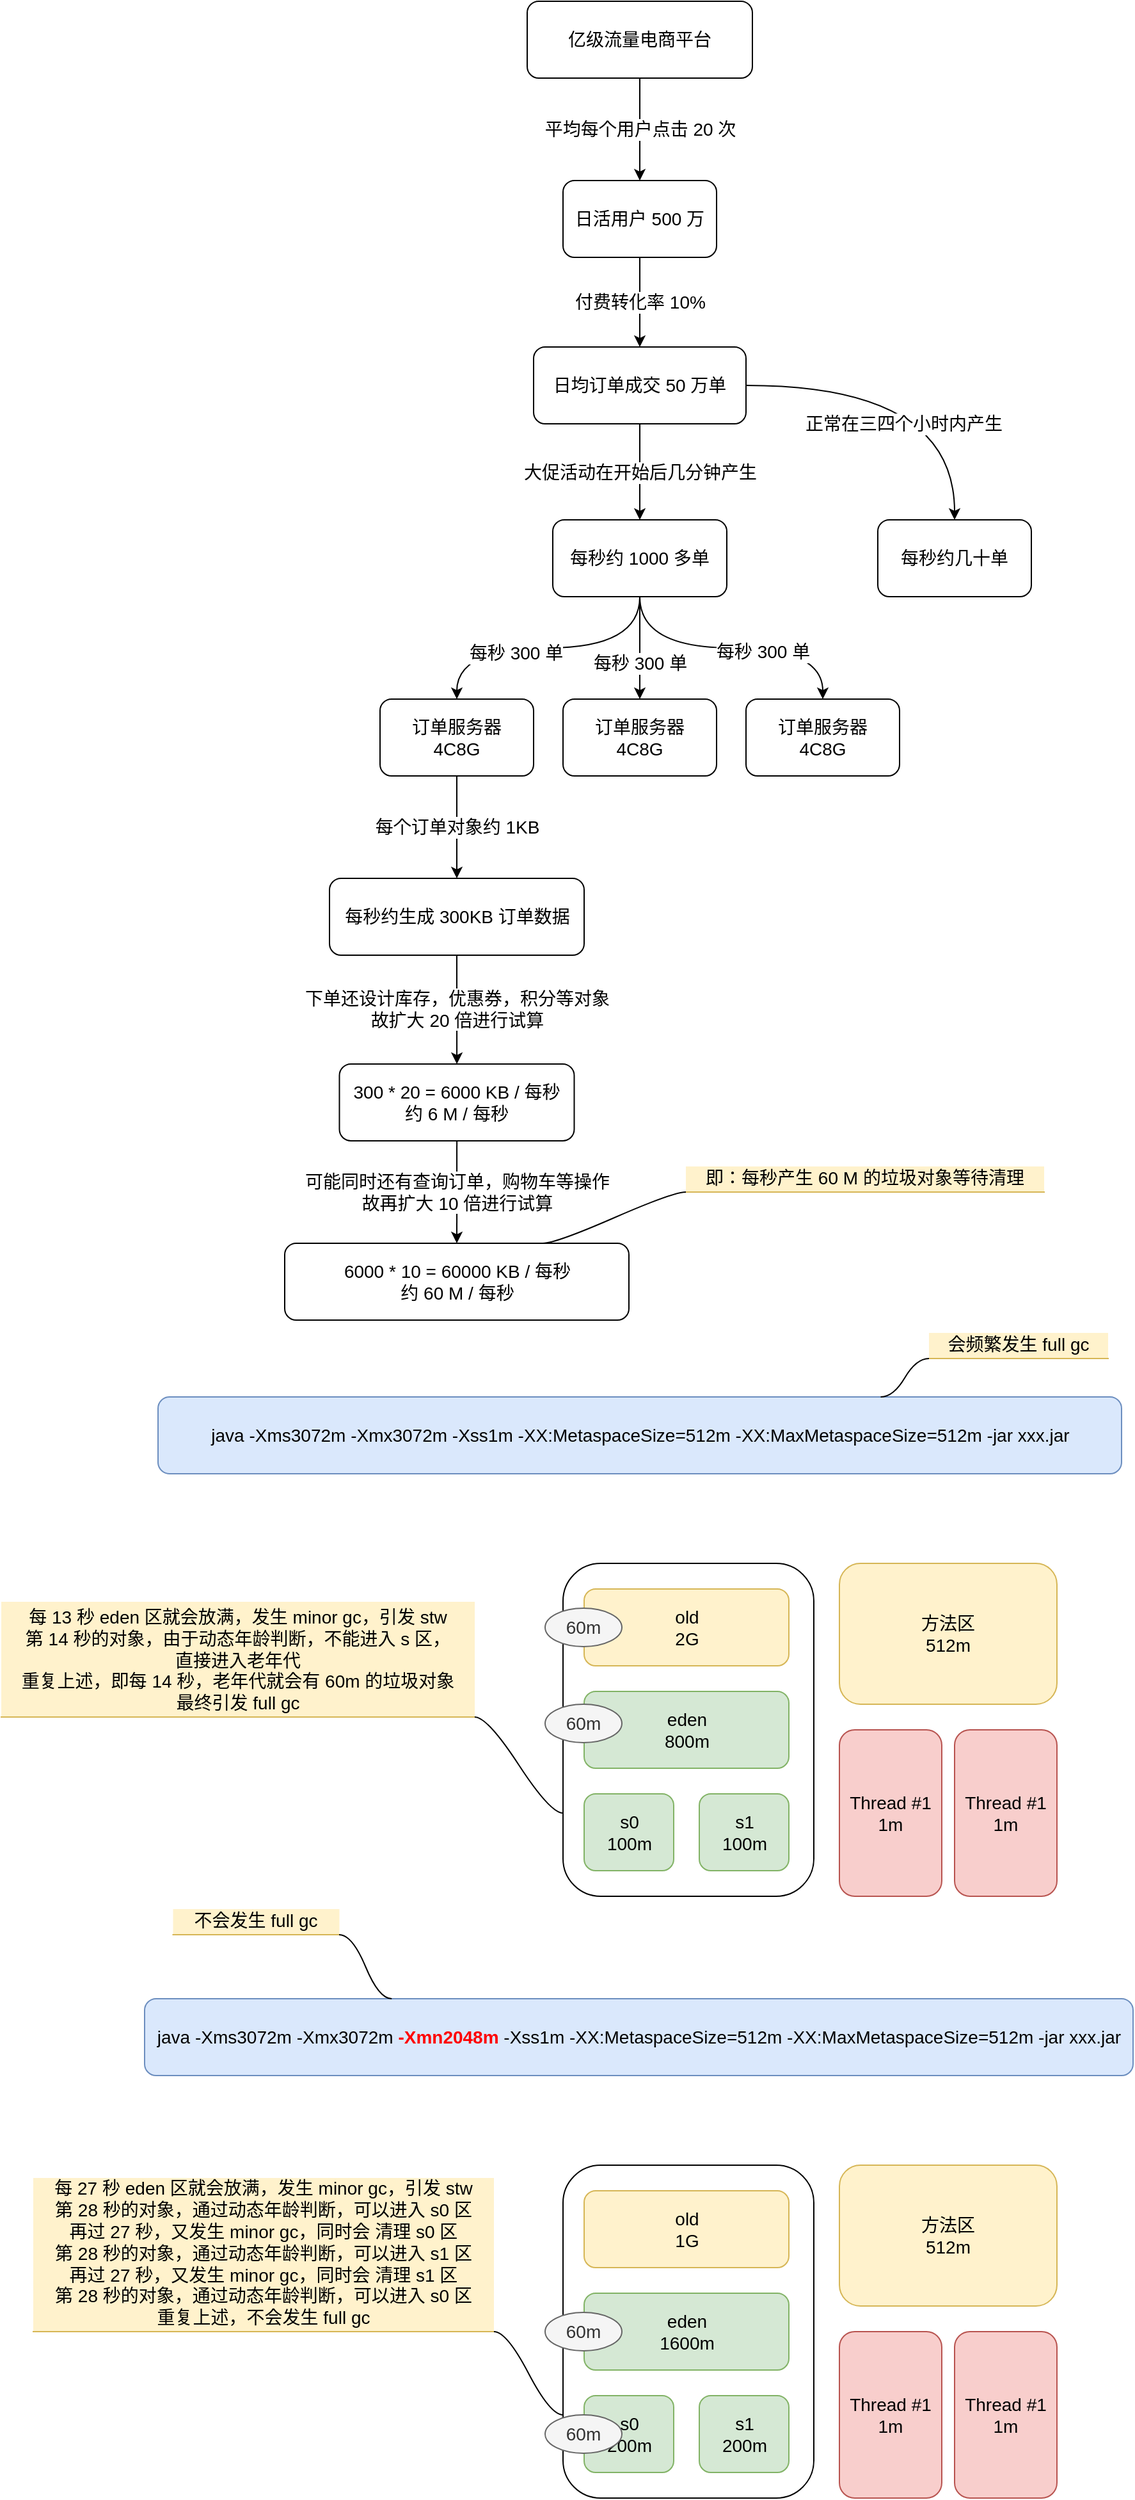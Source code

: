 <mxfile version="18.2.0" type="github">
  <diagram id="Av8gOdfz92jW5SdK9xdu" name="Page-1">
    <mxGraphModel dx="2013" dy="738" grid="1" gridSize="10" guides="1" tooltips="1" connect="1" arrows="1" fold="1" page="1" pageScale="1" pageWidth="827" pageHeight="1169" math="0" shadow="0">
      <root>
        <mxCell id="0" />
        <mxCell id="1" parent="0" />
        <mxCell id="JW9MqYBJTLgA_z4XFz4W-38" value="" style="rounded=1;whiteSpace=wrap;html=1;shadow=0;labelBackgroundColor=none;fontSize=14;fontColor=#000000;fillColor=default;gradientColor=none;" vertex="1" parent="1">
          <mxGeometry x="354" y="1340" width="196" height="260" as="geometry" />
        </mxCell>
        <mxCell id="JW9MqYBJTLgA_z4XFz4W-3" value="平均每个用户点击 20 次" style="edgeStyle=orthogonalEdgeStyle;rounded=0;orthogonalLoop=1;jettySize=auto;html=1;fontSize=14;fontColor=#000000;" edge="1" parent="1" source="JW9MqYBJTLgA_z4XFz4W-1" target="JW9MqYBJTLgA_z4XFz4W-2">
          <mxGeometry relative="1" as="geometry" />
        </mxCell>
        <mxCell id="JW9MqYBJTLgA_z4XFz4W-1" value="亿级流量电商平台" style="rounded=1;whiteSpace=wrap;html=1;shadow=0;labelBackgroundColor=none;fontSize=14;fontColor=#000000;fillColor=default;gradientColor=none;" vertex="1" parent="1">
          <mxGeometry x="326" y="120" width="176" height="60" as="geometry" />
        </mxCell>
        <mxCell id="JW9MqYBJTLgA_z4XFz4W-5" value="付费转化率 10%" style="edgeStyle=orthogonalEdgeStyle;rounded=0;orthogonalLoop=1;jettySize=auto;html=1;fontSize=14;fontColor=#000000;" edge="1" parent="1" source="JW9MqYBJTLgA_z4XFz4W-2" target="JW9MqYBJTLgA_z4XFz4W-4">
          <mxGeometry relative="1" as="geometry" />
        </mxCell>
        <mxCell id="JW9MqYBJTLgA_z4XFz4W-2" value="日活用户 500 万" style="whiteSpace=wrap;html=1;fontSize=14;fontColor=#000000;rounded=1;shadow=0;labelBackgroundColor=none;gradientColor=none;" vertex="1" parent="1">
          <mxGeometry x="354" y="260" width="120" height="60" as="geometry" />
        </mxCell>
        <mxCell id="JW9MqYBJTLgA_z4XFz4W-7" value="正常在三四个小时内产生" style="edgeStyle=orthogonalEdgeStyle;rounded=0;orthogonalLoop=1;jettySize=auto;html=1;fontSize=14;fontColor=#000000;curved=1;" edge="1" parent="1" source="JW9MqYBJTLgA_z4XFz4W-4" target="JW9MqYBJTLgA_z4XFz4W-6">
          <mxGeometry x="-0.082" y="-30" relative="1" as="geometry">
            <mxPoint as="offset" />
          </mxGeometry>
        </mxCell>
        <mxCell id="JW9MqYBJTLgA_z4XFz4W-9" value="大促活动在开始后几分钟产生" style="edgeStyle=orthogonalEdgeStyle;curved=1;rounded=0;orthogonalLoop=1;jettySize=auto;html=1;fontSize=14;fontColor=#000000;" edge="1" parent="1" source="JW9MqYBJTLgA_z4XFz4W-4" target="JW9MqYBJTLgA_z4XFz4W-8">
          <mxGeometry relative="1" as="geometry" />
        </mxCell>
        <mxCell id="JW9MqYBJTLgA_z4XFz4W-4" value="日均订单成交 50 万单" style="whiteSpace=wrap;html=1;fontSize=14;fontColor=#000000;rounded=1;shadow=0;labelBackgroundColor=none;gradientColor=none;" vertex="1" parent="1">
          <mxGeometry x="331" y="390" width="166" height="60" as="geometry" />
        </mxCell>
        <mxCell id="JW9MqYBJTLgA_z4XFz4W-6" value="每秒约几十单" style="whiteSpace=wrap;html=1;fontSize=14;fontColor=#000000;rounded=1;shadow=0;labelBackgroundColor=none;gradientColor=none;" vertex="1" parent="1">
          <mxGeometry x="600" y="525" width="120" height="60" as="geometry" />
        </mxCell>
        <mxCell id="JW9MqYBJTLgA_z4XFz4W-11" value="" style="edgeStyle=orthogonalEdgeStyle;curved=1;rounded=0;orthogonalLoop=1;jettySize=auto;html=1;fontSize=14;fontColor=#000000;exitX=0.5;exitY=1;exitDx=0;exitDy=0;" edge="1" parent="1" source="JW9MqYBJTLgA_z4XFz4W-8" target="JW9MqYBJTLgA_z4XFz4W-10">
          <mxGeometry relative="1" as="geometry" />
        </mxCell>
        <mxCell id="JW9MqYBJTLgA_z4XFz4W-16" value="每秒 300 单" style="edgeLabel;html=1;align=center;verticalAlign=middle;resizable=0;points=[];fontSize=14;fontColor=#000000;" vertex="1" connectable="0" parent="JW9MqYBJTLgA_z4XFz4W-11">
          <mxGeometry x="0.229" y="4" relative="1" as="geometry">
            <mxPoint as="offset" />
          </mxGeometry>
        </mxCell>
        <mxCell id="JW9MqYBJTLgA_z4XFz4W-13" style="edgeStyle=orthogonalEdgeStyle;curved=1;rounded=0;orthogonalLoop=1;jettySize=auto;html=1;exitX=0.5;exitY=1;exitDx=0;exitDy=0;entryX=0.5;entryY=0;entryDx=0;entryDy=0;fontSize=14;fontColor=#000000;" edge="1" parent="1" source="JW9MqYBJTLgA_z4XFz4W-8" target="JW9MqYBJTLgA_z4XFz4W-12">
          <mxGeometry relative="1" as="geometry" />
        </mxCell>
        <mxCell id="JW9MqYBJTLgA_z4XFz4W-18" value="每秒 300 单" style="edgeLabel;html=1;align=center;verticalAlign=middle;resizable=0;points=[];fontSize=14;fontColor=#000000;" vertex="1" connectable="0" parent="JW9MqYBJTLgA_z4XFz4W-13">
          <mxGeometry x="0.287" relative="1" as="geometry">
            <mxPoint as="offset" />
          </mxGeometry>
        </mxCell>
        <mxCell id="JW9MqYBJTLgA_z4XFz4W-15" value="" style="edgeStyle=orthogonalEdgeStyle;curved=1;rounded=0;orthogonalLoop=1;jettySize=auto;html=1;fontSize=14;fontColor=#000000;exitX=0.5;exitY=1;exitDx=0;exitDy=0;" edge="1" parent="1" source="JW9MqYBJTLgA_z4XFz4W-8" target="JW9MqYBJTLgA_z4XFz4W-14">
          <mxGeometry relative="1" as="geometry" />
        </mxCell>
        <mxCell id="JW9MqYBJTLgA_z4XFz4W-17" value="每秒 300 单" style="edgeLabel;html=1;align=center;verticalAlign=middle;resizable=0;points=[];fontSize=14;fontColor=#000000;" vertex="1" connectable="0" parent="JW9MqYBJTLgA_z4XFz4W-15">
          <mxGeometry x="-0.067" y="-2" relative="1" as="geometry">
            <mxPoint x="32" y="1" as="offset" />
          </mxGeometry>
        </mxCell>
        <mxCell id="JW9MqYBJTLgA_z4XFz4W-8" value="每秒约 1000 多单" style="whiteSpace=wrap;html=1;fontSize=14;fontColor=#000000;rounded=1;shadow=0;labelBackgroundColor=none;gradientColor=none;" vertex="1" parent="1">
          <mxGeometry x="346" y="525" width="136" height="60" as="geometry" />
        </mxCell>
        <mxCell id="JW9MqYBJTLgA_z4XFz4W-20" value="每个订单对象约 1KB" style="edgeStyle=orthogonalEdgeStyle;curved=1;rounded=0;orthogonalLoop=1;jettySize=auto;html=1;fontSize=14;fontColor=#000000;" edge="1" parent="1" source="JW9MqYBJTLgA_z4XFz4W-10" target="JW9MqYBJTLgA_z4XFz4W-19">
          <mxGeometry relative="1" as="geometry" />
        </mxCell>
        <mxCell id="JW9MqYBJTLgA_z4XFz4W-10" value="订单服务器&lt;br&gt;4C8G" style="whiteSpace=wrap;html=1;fontSize=14;fontColor=#000000;rounded=1;shadow=0;labelBackgroundColor=none;gradientColor=none;" vertex="1" parent="1">
          <mxGeometry x="211" y="665" width="120" height="60" as="geometry" />
        </mxCell>
        <mxCell id="JW9MqYBJTLgA_z4XFz4W-12" value="订单服务器&lt;br&gt;4C8G" style="whiteSpace=wrap;html=1;fontSize=14;fontColor=#000000;rounded=1;shadow=0;labelBackgroundColor=none;gradientColor=none;" vertex="1" parent="1">
          <mxGeometry x="354" y="665" width="120" height="60" as="geometry" />
        </mxCell>
        <mxCell id="JW9MqYBJTLgA_z4XFz4W-14" value="&lt;span style=&quot;&quot;&gt;订单服务器&lt;/span&gt;&lt;br style=&quot;&quot;&gt;&lt;span style=&quot;&quot;&gt;4C8G&lt;/span&gt;" style="whiteSpace=wrap;html=1;fontSize=14;fontColor=#000000;rounded=1;shadow=0;labelBackgroundColor=none;gradientColor=none;" vertex="1" parent="1">
          <mxGeometry x="497" y="665" width="120" height="60" as="geometry" />
        </mxCell>
        <mxCell id="JW9MqYBJTLgA_z4XFz4W-22" value="下单还设计库存，优惠券，积分等对象&lt;br&gt;故扩大 20 倍进行试算" style="edgeStyle=orthogonalEdgeStyle;curved=1;rounded=0;orthogonalLoop=1;jettySize=auto;html=1;fontSize=14;fontColor=#000000;" edge="1" parent="1" source="JW9MqYBJTLgA_z4XFz4W-19" target="JW9MqYBJTLgA_z4XFz4W-21">
          <mxGeometry relative="1" as="geometry" />
        </mxCell>
        <mxCell id="JW9MqYBJTLgA_z4XFz4W-19" value="每秒约生成 300KB 订单数据" style="whiteSpace=wrap;html=1;fontSize=14;fontColor=#000000;rounded=1;shadow=0;labelBackgroundColor=none;gradientColor=none;" vertex="1" parent="1">
          <mxGeometry x="171.5" y="805" width="199" height="60" as="geometry" />
        </mxCell>
        <mxCell id="JW9MqYBJTLgA_z4XFz4W-24" value="可能同时还有查询订单，购物车等操作&lt;br&gt;故再扩大 10 倍进行试算" style="edgeStyle=orthogonalEdgeStyle;curved=1;rounded=0;orthogonalLoop=1;jettySize=auto;html=1;fontSize=14;fontColor=#000000;" edge="1" parent="1" source="JW9MqYBJTLgA_z4XFz4W-21" target="JW9MqYBJTLgA_z4XFz4W-23">
          <mxGeometry relative="1" as="geometry" />
        </mxCell>
        <mxCell id="JW9MqYBJTLgA_z4XFz4W-21" value="300 * 20 = 6000 KB / 每秒&lt;br&gt;约 6 M / 每秒" style="whiteSpace=wrap;html=1;fontSize=14;fontColor=#000000;rounded=1;shadow=0;labelBackgroundColor=none;gradientColor=none;" vertex="1" parent="1">
          <mxGeometry x="179.25" y="950" width="183.5" height="60" as="geometry" />
        </mxCell>
        <mxCell id="JW9MqYBJTLgA_z4XFz4W-23" value="&lt;span style=&quot;&quot;&gt;6000 * 10 = 60000 KB / 每秒&lt;br&gt;约 60 M / 每秒&lt;br&gt;&lt;/span&gt;" style="whiteSpace=wrap;html=1;fontSize=14;fontColor=#000000;rounded=1;shadow=0;labelBackgroundColor=none;gradientColor=none;" vertex="1" parent="1">
          <mxGeometry x="136.5" y="1090" width="269" height="60" as="geometry" />
        </mxCell>
        <mxCell id="JW9MqYBJTLgA_z4XFz4W-27" value="即：每秒产生 60 M 的垃圾对象等待清理" style="whiteSpace=wrap;html=1;shape=partialRectangle;top=0;left=0;bottom=1;right=0;points=[[0,1],[1,1]];fillColor=#fff2cc;align=center;verticalAlign=bottom;routingCenterY=0.5;snapToPoint=1;recursiveResize=0;autosize=1;treeFolding=1;treeMoving=1;newEdgeStyle={&quot;edgeStyle&quot;:&quot;entityRelationEdgeStyle&quot;,&quot;startArrow&quot;:&quot;none&quot;,&quot;endArrow&quot;:&quot;none&quot;,&quot;segment&quot;:10,&quot;curved&quot;:1};shadow=0;labelBackgroundColor=none;fontSize=14;strokeColor=#d6b656;" vertex="1" parent="1">
          <mxGeometry x="450" y="1030" width="280" height="20" as="geometry" />
        </mxCell>
        <mxCell id="JW9MqYBJTLgA_z4XFz4W-28" value="" style="edgeStyle=entityRelationEdgeStyle;startArrow=none;endArrow=none;segment=10;curved=1;rounded=0;fontColor=#000000;fontSize=14;exitX=0.75;exitY=0;exitDx=0;exitDy=0;" edge="1" target="JW9MqYBJTLgA_z4XFz4W-27" parent="1" source="JW9MqYBJTLgA_z4XFz4W-23">
          <mxGeometry relative="1" as="geometry">
            <mxPoint x="540" y="1040" as="sourcePoint" />
          </mxGeometry>
        </mxCell>
        <mxCell id="JW9MqYBJTLgA_z4XFz4W-30" value="java -Xms3072m -Xmx3072m -Xss1m -XX:MetaspaceSize=512m -XX:MaxMetaspaceSize=512m -jar xxx.jar" style="rounded=1;whiteSpace=wrap;html=1;shadow=0;labelBackgroundColor=none;fontSize=14;fillColor=#dae8fc;strokeColor=#6c8ebf;" vertex="1" parent="1">
          <mxGeometry x="37.5" y="1210" width="753" height="60" as="geometry" />
        </mxCell>
        <mxCell id="JW9MqYBJTLgA_z4XFz4W-31" value="old&lt;br&gt;2G" style="rounded=1;whiteSpace=wrap;html=1;shadow=0;labelBackgroundColor=none;fontSize=14;fillColor=#fff2cc;strokeColor=#d6b656;" vertex="1" parent="1">
          <mxGeometry x="370.5" y="1360" width="160" height="60" as="geometry" />
        </mxCell>
        <mxCell id="JW9MqYBJTLgA_z4XFz4W-32" value="eden&lt;br&gt;800m" style="rounded=1;whiteSpace=wrap;html=1;shadow=0;labelBackgroundColor=none;fontSize=14;fillColor=#d5e8d4;strokeColor=#82b366;" vertex="1" parent="1">
          <mxGeometry x="370.5" y="1440" width="160" height="60" as="geometry" />
        </mxCell>
        <mxCell id="JW9MqYBJTLgA_z4XFz4W-33" value="s0&lt;br&gt;100m" style="rounded=1;whiteSpace=wrap;html=1;shadow=0;labelBackgroundColor=none;fontSize=14;fillColor=#d5e8d4;strokeColor=#82b366;" vertex="1" parent="1">
          <mxGeometry x="370.5" y="1520" width="70" height="60" as="geometry" />
        </mxCell>
        <mxCell id="JW9MqYBJTLgA_z4XFz4W-34" value="s1&lt;br&gt;100m" style="rounded=1;whiteSpace=wrap;html=1;shadow=0;labelBackgroundColor=none;fontSize=14;fillColor=#d5e8d4;strokeColor=#82b366;" vertex="1" parent="1">
          <mxGeometry x="460.5" y="1520" width="70" height="60" as="geometry" />
        </mxCell>
        <mxCell id="JW9MqYBJTLgA_z4XFz4W-35" value="方法区&lt;br&gt;512m" style="rounded=1;whiteSpace=wrap;html=1;shadow=0;labelBackgroundColor=none;fontSize=14;fillColor=#fff2cc;strokeColor=#d6b656;" vertex="1" parent="1">
          <mxGeometry x="570" y="1340" width="170" height="110" as="geometry" />
        </mxCell>
        <mxCell id="JW9MqYBJTLgA_z4XFz4W-36" value="Thread #1&lt;br&gt;1m" style="rounded=1;whiteSpace=wrap;html=1;shadow=0;labelBackgroundColor=none;fontSize=14;fillColor=#f8cecc;strokeColor=#b85450;" vertex="1" parent="1">
          <mxGeometry x="570" y="1470" width="80" height="130" as="geometry" />
        </mxCell>
        <mxCell id="JW9MqYBJTLgA_z4XFz4W-37" value="Thread #1&lt;br&gt;1m" style="rounded=1;whiteSpace=wrap;html=1;shadow=0;labelBackgroundColor=none;fontSize=14;fillColor=#f8cecc;strokeColor=#b85450;" vertex="1" parent="1">
          <mxGeometry x="660" y="1470" width="80" height="130" as="geometry" />
        </mxCell>
        <mxCell id="JW9MqYBJTLgA_z4XFz4W-39" value="60m" style="ellipse;whiteSpace=wrap;html=1;shadow=0;labelBackgroundColor=none;fontSize=14;fontColor=#333333;fillColor=#f5f5f5;strokeColor=#666666;" vertex="1" parent="1">
          <mxGeometry x="340" y="1375" width="60" height="30" as="geometry" />
        </mxCell>
        <mxCell id="JW9MqYBJTLgA_z4XFz4W-40" value="会频繁发生 full gc" style="whiteSpace=wrap;html=1;shape=partialRectangle;top=0;left=0;bottom=1;right=0;points=[[0,1],[1,1]];fillColor=#fff2cc;align=center;verticalAlign=bottom;routingCenterY=0.5;snapToPoint=1;recursiveResize=0;autosize=1;treeFolding=1;treeMoving=1;newEdgeStyle={&quot;edgeStyle&quot;:&quot;entityRelationEdgeStyle&quot;,&quot;startArrow&quot;:&quot;none&quot;,&quot;endArrow&quot;:&quot;none&quot;,&quot;segment&quot;:10,&quot;curved&quot;:1};shadow=0;labelBackgroundColor=none;fontSize=14;strokeColor=#d6b656;" vertex="1" parent="1">
          <mxGeometry x="640" y="1160" width="140" height="20" as="geometry" />
        </mxCell>
        <mxCell id="JW9MqYBJTLgA_z4XFz4W-41" value="" style="edgeStyle=entityRelationEdgeStyle;startArrow=none;endArrow=none;segment=10;curved=1;rounded=0;fontColor=#000000;fontSize=14;exitX=0.75;exitY=0;exitDx=0;exitDy=0;" edge="1" target="JW9MqYBJTLgA_z4XFz4W-40" parent="1" source="JW9MqYBJTLgA_z4XFz4W-30">
          <mxGeometry relative="1" as="geometry">
            <mxPoint x="610" y="1180" as="sourcePoint" />
          </mxGeometry>
        </mxCell>
        <mxCell id="JW9MqYBJTLgA_z4XFz4W-42" value="java -Xms3072m -Xmx3072m &lt;b&gt;&lt;font color=&quot;#ff0000&quot;&gt;-Xmn2048m&lt;/font&gt;&lt;/b&gt; -Xss1m -XX:MetaspaceSize=512m -XX:MaxMetaspaceSize=512m -jar xxx.jar" style="rounded=1;whiteSpace=wrap;html=1;shadow=0;labelBackgroundColor=none;fontSize=14;fillColor=#dae8fc;strokeColor=#6c8ebf;" vertex="1" parent="1">
          <mxGeometry x="27" y="1680" width="772.5" height="60" as="geometry" />
        </mxCell>
        <mxCell id="JW9MqYBJTLgA_z4XFz4W-43" value="不会发生 full gc" style="whiteSpace=wrap;html=1;shape=partialRectangle;top=0;left=0;bottom=1;right=0;points=[[0,1],[1,1]];fillColor=#fff2cc;align=center;verticalAlign=bottom;routingCenterY=0.5;snapToPoint=1;recursiveResize=0;autosize=1;treeFolding=1;treeMoving=1;newEdgeStyle={&quot;edgeStyle&quot;:&quot;entityRelationEdgeStyle&quot;,&quot;startArrow&quot;:&quot;none&quot;,&quot;endArrow&quot;:&quot;none&quot;,&quot;segment&quot;:10,&quot;curved&quot;:1};shadow=0;labelBackgroundColor=none;fontSize=14;strokeColor=#d6b656;" vertex="1" parent="1">
          <mxGeometry x="49.25" y="1610" width="130" height="20" as="geometry" />
        </mxCell>
        <mxCell id="JW9MqYBJTLgA_z4XFz4W-44" value="" style="edgeStyle=entityRelationEdgeStyle;startArrow=none;endArrow=none;segment=10;curved=1;rounded=0;fontColor=#000000;fontSize=14;exitX=0.25;exitY=0;exitDx=0;exitDy=0;" edge="1" target="JW9MqYBJTLgA_z4XFz4W-43" parent="1" source="JW9MqYBJTLgA_z4XFz4W-42">
          <mxGeometry relative="1" as="geometry">
            <mxPoint x="210.125" y="1670" as="sourcePoint" />
          </mxGeometry>
        </mxCell>
        <mxCell id="JW9MqYBJTLgA_z4XFz4W-46" value="" style="rounded=1;whiteSpace=wrap;html=1;shadow=0;labelBackgroundColor=none;fontSize=14;fontColor=#000000;fillColor=default;gradientColor=none;" vertex="1" parent="1">
          <mxGeometry x="354" y="1810" width="196" height="260" as="geometry" />
        </mxCell>
        <mxCell id="JW9MqYBJTLgA_z4XFz4W-47" value="old&lt;br&gt;1G" style="rounded=1;whiteSpace=wrap;html=1;shadow=0;labelBackgroundColor=none;fontSize=14;fillColor=#fff2cc;strokeColor=#d6b656;" vertex="1" parent="1">
          <mxGeometry x="370.5" y="1830" width="160" height="60" as="geometry" />
        </mxCell>
        <mxCell id="JW9MqYBJTLgA_z4XFz4W-48" value="eden&lt;br&gt;1600m" style="rounded=1;whiteSpace=wrap;html=1;shadow=0;labelBackgroundColor=none;fontSize=14;fillColor=#d5e8d4;strokeColor=#82b366;" vertex="1" parent="1">
          <mxGeometry x="370.5" y="1910" width="160" height="60" as="geometry" />
        </mxCell>
        <mxCell id="JW9MqYBJTLgA_z4XFz4W-49" value="s0&lt;br&gt;200m" style="rounded=1;whiteSpace=wrap;html=1;shadow=0;labelBackgroundColor=none;fontSize=14;fillColor=#d5e8d4;strokeColor=#82b366;" vertex="1" parent="1">
          <mxGeometry x="370.5" y="1990" width="70" height="60" as="geometry" />
        </mxCell>
        <mxCell id="JW9MqYBJTLgA_z4XFz4W-50" value="s1&lt;br&gt;200m" style="rounded=1;whiteSpace=wrap;html=1;shadow=0;labelBackgroundColor=none;fontSize=14;fillColor=#d5e8d4;strokeColor=#82b366;" vertex="1" parent="1">
          <mxGeometry x="460.5" y="1990" width="70" height="60" as="geometry" />
        </mxCell>
        <mxCell id="JW9MqYBJTLgA_z4XFz4W-51" value="方法区&lt;br&gt;512m" style="rounded=1;whiteSpace=wrap;html=1;shadow=0;labelBackgroundColor=none;fontSize=14;fillColor=#fff2cc;strokeColor=#d6b656;" vertex="1" parent="1">
          <mxGeometry x="570" y="1810" width="170" height="110" as="geometry" />
        </mxCell>
        <mxCell id="JW9MqYBJTLgA_z4XFz4W-52" value="Thread #1&lt;br&gt;1m" style="rounded=1;whiteSpace=wrap;html=1;shadow=0;labelBackgroundColor=none;fontSize=14;fillColor=#f8cecc;strokeColor=#b85450;" vertex="1" parent="1">
          <mxGeometry x="570" y="1940" width="80" height="130" as="geometry" />
        </mxCell>
        <mxCell id="JW9MqYBJTLgA_z4XFz4W-53" value="Thread #1&lt;br&gt;1m" style="rounded=1;whiteSpace=wrap;html=1;shadow=0;labelBackgroundColor=none;fontSize=14;fillColor=#f8cecc;strokeColor=#b85450;" vertex="1" parent="1">
          <mxGeometry x="660" y="1940" width="80" height="130" as="geometry" />
        </mxCell>
        <mxCell id="JW9MqYBJTLgA_z4XFz4W-54" value="60m" style="ellipse;whiteSpace=wrap;html=1;shadow=0;labelBackgroundColor=none;fontSize=14;fontColor=#333333;fillColor=#f5f5f5;strokeColor=#666666;" vertex="1" parent="1">
          <mxGeometry x="340" y="1925" width="60" height="30" as="geometry" />
        </mxCell>
        <mxCell id="JW9MqYBJTLgA_z4XFz4W-55" value="60m" style="ellipse;whiteSpace=wrap;html=1;shadow=0;labelBackgroundColor=none;fontSize=14;fontColor=#333333;fillColor=#f5f5f5;strokeColor=#666666;" vertex="1" parent="1">
          <mxGeometry x="340" y="1450" width="60" height="30" as="geometry" />
        </mxCell>
        <mxCell id="JW9MqYBJTLgA_z4XFz4W-57" value="60m" style="ellipse;whiteSpace=wrap;html=1;shadow=0;labelBackgroundColor=none;fontSize=14;fontColor=#333333;fillColor=#f5f5f5;strokeColor=#666666;" vertex="1" parent="1">
          <mxGeometry x="340" y="2005" width="60" height="30" as="geometry" />
        </mxCell>
        <mxCell id="JW9MqYBJTLgA_z4XFz4W-58" value="每 13 秒 eden 区就会放满，发生 minor gc，引发 stw&lt;br&gt;第 14 秒的对象，由于动态年龄判断，不能进入 s 区，&lt;br&gt;直接进入老年代&lt;br&gt;重复上述，即每 14 秒，老年代就会有 60m 的垃圾对象&lt;br&gt;最终引发 full gc" style="whiteSpace=wrap;html=1;shape=partialRectangle;top=0;left=0;bottom=1;right=0;points=[[0,1],[1,1]];fillColor=#fff2cc;align=center;verticalAlign=bottom;routingCenterY=0.5;snapToPoint=1;recursiveResize=0;autosize=1;treeFolding=1;treeMoving=1;newEdgeStyle={&quot;edgeStyle&quot;:&quot;entityRelationEdgeStyle&quot;,&quot;startArrow&quot;:&quot;none&quot;,&quot;endArrow&quot;:&quot;none&quot;,&quot;segment&quot;:10,&quot;curved&quot;:1};shadow=0;labelBackgroundColor=none;fontSize=14;strokeColor=#d6b656;" vertex="1" parent="1">
          <mxGeometry x="-85" y="1370" width="370" height="90" as="geometry" />
        </mxCell>
        <mxCell id="JW9MqYBJTLgA_z4XFz4W-59" value="" style="edgeStyle=entityRelationEdgeStyle;startArrow=none;endArrow=none;segment=10;curved=1;rounded=0;fontColor=#000000;fontSize=14;exitX=0;exitY=0.75;exitDx=0;exitDy=0;" edge="1" target="JW9MqYBJTLgA_z4XFz4W-58" parent="1" source="JW9MqYBJTLgA_z4XFz4W-38">
          <mxGeometry relative="1" as="geometry">
            <mxPoint x="120" y="1440" as="sourcePoint" />
          </mxGeometry>
        </mxCell>
        <mxCell id="JW9MqYBJTLgA_z4XFz4W-60" value="每 27 秒 eden 区就会放满，发生 minor gc，引发 stw&lt;br&gt;第 28 秒的对象，通过动态年龄判断，可以进入 s0 区&lt;br&gt;再过 27 秒，又发生 minor gc，同时会 清理 s0 区&lt;br&gt;第 28 秒的对象，通过动态年龄判断，可以进入 s1 区&lt;br&gt;再过 27 秒，又发生 minor gc，同时会 清理 s1 区&lt;br&gt;第 28 秒的对象，通过动态年龄判断，可以进入 s0 区&lt;br&gt;重复上述，不会发生 full gc" style="whiteSpace=wrap;html=1;shape=partialRectangle;top=0;left=0;bottom=1;right=0;points=[[0,1],[1,1]];fillColor=#fff2cc;align=center;verticalAlign=bottom;routingCenterY=0.5;snapToPoint=1;recursiveResize=0;autosize=1;treeFolding=1;treeMoving=1;newEdgeStyle={&quot;edgeStyle&quot;:&quot;entityRelationEdgeStyle&quot;,&quot;startArrow&quot;:&quot;none&quot;,&quot;endArrow&quot;:&quot;none&quot;,&quot;segment&quot;:10,&quot;curved&quot;:1};shadow=0;labelBackgroundColor=none;fontSize=14;strokeColor=#d6b656;" vertex="1" parent="1">
          <mxGeometry x="-60" y="1820" width="360" height="120" as="geometry" />
        </mxCell>
        <mxCell id="JW9MqYBJTLgA_z4XFz4W-61" value="" style="edgeStyle=entityRelationEdgeStyle;startArrow=none;endArrow=none;segment=10;curved=1;rounded=0;fontColor=#000000;fontSize=14;exitX=0;exitY=0.75;exitDx=0;exitDy=0;" edge="1" target="JW9MqYBJTLgA_z4XFz4W-60" parent="1" source="JW9MqYBJTLgA_z4XFz4W-46">
          <mxGeometry relative="1" as="geometry">
            <mxPoint x="100" y="1885" as="sourcePoint" />
          </mxGeometry>
        </mxCell>
      </root>
    </mxGraphModel>
  </diagram>
</mxfile>
